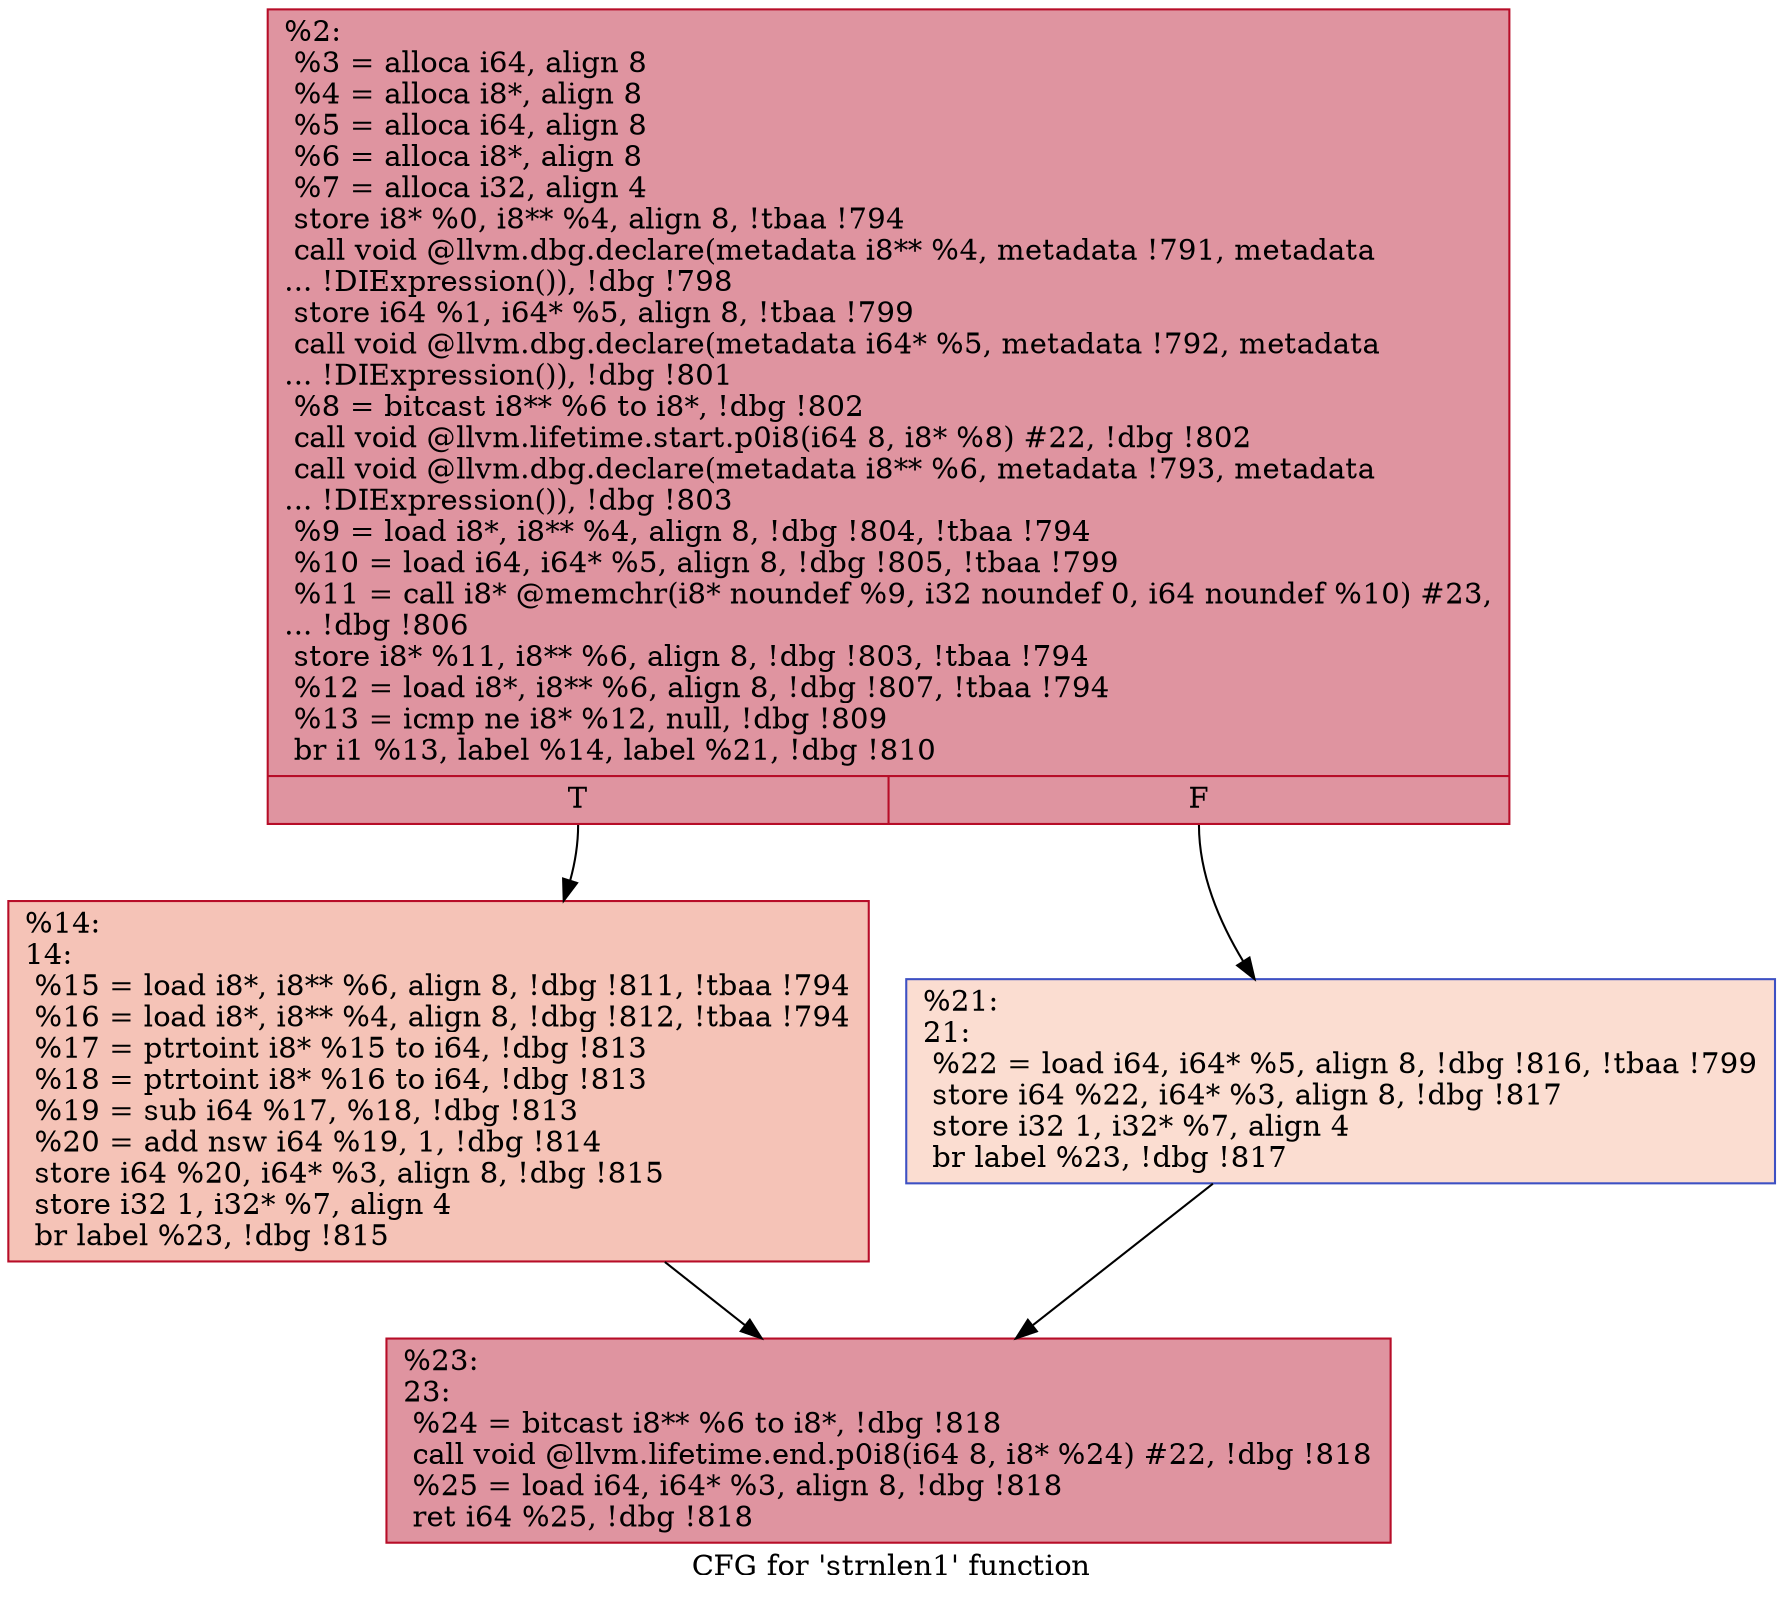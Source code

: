 digraph "CFG for 'strnlen1' function" {
	label="CFG for 'strnlen1' function";

	Node0x29b9f30 [shape=record,color="#b70d28ff", style=filled, fillcolor="#b70d2870",label="{%2:\l  %3 = alloca i64, align 8\l  %4 = alloca i8*, align 8\l  %5 = alloca i64, align 8\l  %6 = alloca i8*, align 8\l  %7 = alloca i32, align 4\l  store i8* %0, i8** %4, align 8, !tbaa !794\l  call void @llvm.dbg.declare(metadata i8** %4, metadata !791, metadata\l... !DIExpression()), !dbg !798\l  store i64 %1, i64* %5, align 8, !tbaa !799\l  call void @llvm.dbg.declare(metadata i64* %5, metadata !792, metadata\l... !DIExpression()), !dbg !801\l  %8 = bitcast i8** %6 to i8*, !dbg !802\l  call void @llvm.lifetime.start.p0i8(i64 8, i8* %8) #22, !dbg !802\l  call void @llvm.dbg.declare(metadata i8** %6, metadata !793, metadata\l... !DIExpression()), !dbg !803\l  %9 = load i8*, i8** %4, align 8, !dbg !804, !tbaa !794\l  %10 = load i64, i64* %5, align 8, !dbg !805, !tbaa !799\l  %11 = call i8* @memchr(i8* noundef %9, i32 noundef 0, i64 noundef %10) #23,\l... !dbg !806\l  store i8* %11, i8** %6, align 8, !dbg !803, !tbaa !794\l  %12 = load i8*, i8** %6, align 8, !dbg !807, !tbaa !794\l  %13 = icmp ne i8* %12, null, !dbg !809\l  br i1 %13, label %14, label %21, !dbg !810\l|{<s0>T|<s1>F}}"];
	Node0x29b9f30:s0 -> Node0x29ba680;
	Node0x29b9f30:s1 -> Node0x29ba6d0;
	Node0x29ba680 [shape=record,color="#b70d28ff", style=filled, fillcolor="#e8765c70",label="{%14:\l14:                                               \l  %15 = load i8*, i8** %6, align 8, !dbg !811, !tbaa !794\l  %16 = load i8*, i8** %4, align 8, !dbg !812, !tbaa !794\l  %17 = ptrtoint i8* %15 to i64, !dbg !813\l  %18 = ptrtoint i8* %16 to i64, !dbg !813\l  %19 = sub i64 %17, %18, !dbg !813\l  %20 = add nsw i64 %19, 1, !dbg !814\l  store i64 %20, i64* %3, align 8, !dbg !815\l  store i32 1, i32* %7, align 4\l  br label %23, !dbg !815\l}"];
	Node0x29ba680 -> Node0x29ba720;
	Node0x29ba6d0 [shape=record,color="#3d50c3ff", style=filled, fillcolor="#f7b39670",label="{%21:\l21:                                               \l  %22 = load i64, i64* %5, align 8, !dbg !816, !tbaa !799\l  store i64 %22, i64* %3, align 8, !dbg !817\l  store i32 1, i32* %7, align 4\l  br label %23, !dbg !817\l}"];
	Node0x29ba6d0 -> Node0x29ba720;
	Node0x29ba720 [shape=record,color="#b70d28ff", style=filled, fillcolor="#b70d2870",label="{%23:\l23:                                               \l  %24 = bitcast i8** %6 to i8*, !dbg !818\l  call void @llvm.lifetime.end.p0i8(i64 8, i8* %24) #22, !dbg !818\l  %25 = load i64, i64* %3, align 8, !dbg !818\l  ret i64 %25, !dbg !818\l}"];
}
